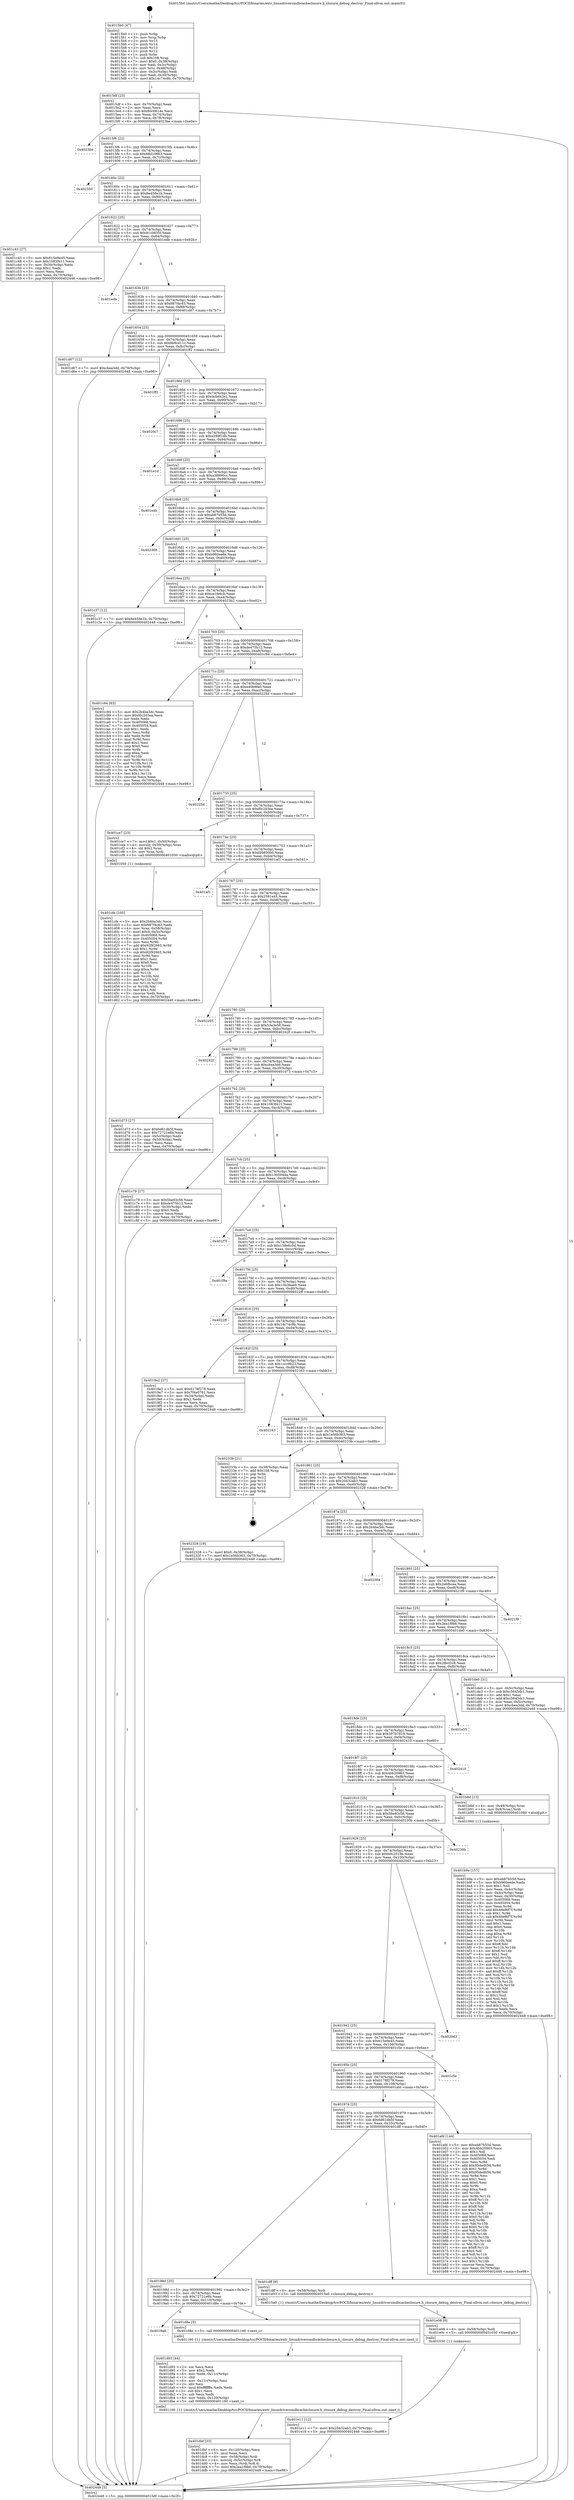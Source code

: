 digraph "0x4015b0" {
  label = "0x4015b0 (/mnt/c/Users/mathe/Desktop/tcc/POCII/binaries/extr_linuxdriversmdbcacheclosure.h_closure_debug_destroy_Final-ollvm.out::main(0))"
  labelloc = "t"
  node[shape=record]

  Entry [label="",width=0.3,height=0.3,shape=circle,fillcolor=black,style=filled]
  "0x4015df" [label="{
     0x4015df [23]\l
     | [instrs]\l
     &nbsp;&nbsp;0x4015df \<+3\>: mov -0x70(%rbp),%eax\l
     &nbsp;&nbsp;0x4015e2 \<+2\>: mov %eax,%ecx\l
     &nbsp;&nbsp;0x4015e4 \<+6\>: sub $0x80c0814e,%ecx\l
     &nbsp;&nbsp;0x4015ea \<+3\>: mov %eax,-0x74(%rbp)\l
     &nbsp;&nbsp;0x4015ed \<+3\>: mov %ecx,-0x78(%rbp)\l
     &nbsp;&nbsp;0x4015f0 \<+6\>: je 00000000004023be \<main+0xe0e\>\l
  }"]
  "0x4023be" [label="{
     0x4023be\l
  }", style=dashed]
  "0x4015f6" [label="{
     0x4015f6 [22]\l
     | [instrs]\l
     &nbsp;&nbsp;0x4015f6 \<+5\>: jmp 00000000004015fb \<main+0x4b\>\l
     &nbsp;&nbsp;0x4015fb \<+3\>: mov -0x74(%rbp),%eax\l
     &nbsp;&nbsp;0x4015fe \<+5\>: sub $0x88d10663,%eax\l
     &nbsp;&nbsp;0x401603 \<+3\>: mov %eax,-0x7c(%rbp)\l
     &nbsp;&nbsp;0x401606 \<+6\>: je 0000000000402350 \<main+0xda0\>\l
  }"]
  Exit [label="",width=0.3,height=0.3,shape=circle,fillcolor=black,style=filled,peripheries=2]
  "0x402350" [label="{
     0x402350\l
  }", style=dashed]
  "0x40160c" [label="{
     0x40160c [22]\l
     | [instrs]\l
     &nbsp;&nbsp;0x40160c \<+5\>: jmp 0000000000401611 \<main+0x61\>\l
     &nbsp;&nbsp;0x401611 \<+3\>: mov -0x74(%rbp),%eax\l
     &nbsp;&nbsp;0x401614 \<+5\>: sub $0x8e458e1b,%eax\l
     &nbsp;&nbsp;0x401619 \<+3\>: mov %eax,-0x80(%rbp)\l
     &nbsp;&nbsp;0x40161c \<+6\>: je 0000000000401c43 \<main+0x693\>\l
  }"]
  "0x401e11" [label="{
     0x401e11 [12]\l
     | [instrs]\l
     &nbsp;&nbsp;0x401e11 \<+7\>: movl $0x20432ab3,-0x70(%rbp)\l
     &nbsp;&nbsp;0x401e18 \<+5\>: jmp 0000000000402448 \<main+0xe98\>\l
  }"]
  "0x401c43" [label="{
     0x401c43 [27]\l
     | [instrs]\l
     &nbsp;&nbsp;0x401c43 \<+5\>: mov $0x615e9e45,%eax\l
     &nbsp;&nbsp;0x401c48 \<+5\>: mov $0x1083f411,%ecx\l
     &nbsp;&nbsp;0x401c4d \<+3\>: mov -0x30(%rbp),%edx\l
     &nbsp;&nbsp;0x401c50 \<+3\>: cmp $0x1,%edx\l
     &nbsp;&nbsp;0x401c53 \<+3\>: cmovl %ecx,%eax\l
     &nbsp;&nbsp;0x401c56 \<+3\>: mov %eax,-0x70(%rbp)\l
     &nbsp;&nbsp;0x401c59 \<+5\>: jmp 0000000000402448 \<main+0xe98\>\l
  }"]
  "0x401622" [label="{
     0x401622 [25]\l
     | [instrs]\l
     &nbsp;&nbsp;0x401622 \<+5\>: jmp 0000000000401627 \<main+0x77\>\l
     &nbsp;&nbsp;0x401627 \<+3\>: mov -0x74(%rbp),%eax\l
     &nbsp;&nbsp;0x40162a \<+5\>: sub $0x91c0835f,%eax\l
     &nbsp;&nbsp;0x40162f \<+6\>: mov %eax,-0x84(%rbp)\l
     &nbsp;&nbsp;0x401635 \<+6\>: je 0000000000401edb \<main+0x92b\>\l
  }"]
  "0x401e08" [label="{
     0x401e08 [9]\l
     | [instrs]\l
     &nbsp;&nbsp;0x401e08 \<+4\>: mov -0x58(%rbp),%rdi\l
     &nbsp;&nbsp;0x401e0c \<+5\>: call 0000000000401030 \<free@plt\>\l
     | [calls]\l
     &nbsp;&nbsp;0x401030 \{1\} (unknown)\l
  }"]
  "0x401edb" [label="{
     0x401edb\l
  }", style=dashed]
  "0x40163b" [label="{
     0x40163b [25]\l
     | [instrs]\l
     &nbsp;&nbsp;0x40163b \<+5\>: jmp 0000000000401640 \<main+0x90\>\l
     &nbsp;&nbsp;0x401640 \<+3\>: mov -0x74(%rbp),%eax\l
     &nbsp;&nbsp;0x401643 \<+5\>: sub $0x987f4c63,%eax\l
     &nbsp;&nbsp;0x401648 \<+6\>: mov %eax,-0x88(%rbp)\l
     &nbsp;&nbsp;0x40164e \<+6\>: je 0000000000401d67 \<main+0x7b7\>\l
  }"]
  "0x401dbf" [label="{
     0x401dbf [33]\l
     | [instrs]\l
     &nbsp;&nbsp;0x401dbf \<+6\>: mov -0x120(%rbp),%ecx\l
     &nbsp;&nbsp;0x401dc5 \<+3\>: imul %eax,%ecx\l
     &nbsp;&nbsp;0x401dc8 \<+4\>: mov -0x58(%rbp),%rdi\l
     &nbsp;&nbsp;0x401dcc \<+4\>: movslq -0x5c(%rbp),%r8\l
     &nbsp;&nbsp;0x401dd0 \<+4\>: mov %ecx,(%rdi,%r8,4)\l
     &nbsp;&nbsp;0x401dd4 \<+7\>: movl $0x2ea1f9b6,-0x70(%rbp)\l
     &nbsp;&nbsp;0x401ddb \<+5\>: jmp 0000000000402448 \<main+0xe98\>\l
  }"]
  "0x401d67" [label="{
     0x401d67 [12]\l
     | [instrs]\l
     &nbsp;&nbsp;0x401d67 \<+7\>: movl $0xcbea3dd,-0x70(%rbp)\l
     &nbsp;&nbsp;0x401d6e \<+5\>: jmp 0000000000402448 \<main+0xe98\>\l
  }"]
  "0x401654" [label="{
     0x401654 [25]\l
     | [instrs]\l
     &nbsp;&nbsp;0x401654 \<+5\>: jmp 0000000000401659 \<main+0xa9\>\l
     &nbsp;&nbsp;0x401659 \<+3\>: mov -0x74(%rbp),%eax\l
     &nbsp;&nbsp;0x40165c \<+5\>: sub $0x9b9cd11c,%eax\l
     &nbsp;&nbsp;0x401661 \<+6\>: mov %eax,-0x8c(%rbp)\l
     &nbsp;&nbsp;0x401667 \<+6\>: je 0000000000401ff2 \<main+0xa42\>\l
  }"]
  "0x401d93" [label="{
     0x401d93 [44]\l
     | [instrs]\l
     &nbsp;&nbsp;0x401d93 \<+2\>: xor %ecx,%ecx\l
     &nbsp;&nbsp;0x401d95 \<+5\>: mov $0x2,%edx\l
     &nbsp;&nbsp;0x401d9a \<+6\>: mov %edx,-0x11c(%rbp)\l
     &nbsp;&nbsp;0x401da0 \<+1\>: cltd\l
     &nbsp;&nbsp;0x401da1 \<+6\>: mov -0x11c(%rbp),%esi\l
     &nbsp;&nbsp;0x401da7 \<+2\>: idiv %esi\l
     &nbsp;&nbsp;0x401da9 \<+6\>: imul $0xfffffffe,%edx,%edx\l
     &nbsp;&nbsp;0x401daf \<+3\>: sub $0x1,%ecx\l
     &nbsp;&nbsp;0x401db2 \<+2\>: sub %ecx,%edx\l
     &nbsp;&nbsp;0x401db4 \<+6\>: mov %edx,-0x120(%rbp)\l
     &nbsp;&nbsp;0x401dba \<+5\>: call 0000000000401160 \<next_i\>\l
     | [calls]\l
     &nbsp;&nbsp;0x401160 \{1\} (/mnt/c/Users/mathe/Desktop/tcc/POCII/binaries/extr_linuxdriversmdbcacheclosure.h_closure_debug_destroy_Final-ollvm.out::next_i)\l
  }"]
  "0x401ff2" [label="{
     0x401ff2\l
  }", style=dashed]
  "0x40166d" [label="{
     0x40166d [25]\l
     | [instrs]\l
     &nbsp;&nbsp;0x40166d \<+5\>: jmp 0000000000401672 \<main+0xc2\>\l
     &nbsp;&nbsp;0x401672 \<+3\>: mov -0x74(%rbp),%eax\l
     &nbsp;&nbsp;0x401675 \<+5\>: sub $0x9cbd43e1,%eax\l
     &nbsp;&nbsp;0x40167a \<+6\>: mov %eax,-0x90(%rbp)\l
     &nbsp;&nbsp;0x401680 \<+6\>: je 00000000004020c7 \<main+0xb17\>\l
  }"]
  "0x4019a6" [label="{
     0x4019a6\l
  }", style=dashed]
  "0x4020c7" [label="{
     0x4020c7\l
  }", style=dashed]
  "0x401686" [label="{
     0x401686 [25]\l
     | [instrs]\l
     &nbsp;&nbsp;0x401686 \<+5\>: jmp 000000000040168b \<main+0xdb\>\l
     &nbsp;&nbsp;0x40168b \<+3\>: mov -0x74(%rbp),%eax\l
     &nbsp;&nbsp;0x40168e \<+5\>: sub $0xa289f1db,%eax\l
     &nbsp;&nbsp;0x401693 \<+6\>: mov %eax,-0x94(%rbp)\l
     &nbsp;&nbsp;0x401699 \<+6\>: je 0000000000401e1d \<main+0x86d\>\l
  }"]
  "0x401d8e" [label="{
     0x401d8e [5]\l
     | [instrs]\l
     &nbsp;&nbsp;0x401d8e \<+5\>: call 0000000000401160 \<next_i\>\l
     | [calls]\l
     &nbsp;&nbsp;0x401160 \{1\} (/mnt/c/Users/mathe/Desktop/tcc/POCII/binaries/extr_linuxdriversmdbcacheclosure.h_closure_debug_destroy_Final-ollvm.out::next_i)\l
  }"]
  "0x401e1d" [label="{
     0x401e1d\l
  }", style=dashed]
  "0x40169f" [label="{
     0x40169f [25]\l
     | [instrs]\l
     &nbsp;&nbsp;0x40169f \<+5\>: jmp 00000000004016a4 \<main+0xf4\>\l
     &nbsp;&nbsp;0x4016a4 \<+3\>: mov -0x74(%rbp),%eax\l
     &nbsp;&nbsp;0x4016a7 \<+5\>: sub $0xa38990cc,%eax\l
     &nbsp;&nbsp;0x4016ac \<+6\>: mov %eax,-0x98(%rbp)\l
     &nbsp;&nbsp;0x4016b2 \<+6\>: je 0000000000401e4b \<main+0x89b\>\l
  }"]
  "0x40198d" [label="{
     0x40198d [25]\l
     | [instrs]\l
     &nbsp;&nbsp;0x40198d \<+5\>: jmp 0000000000401992 \<main+0x3e2\>\l
     &nbsp;&nbsp;0x401992 \<+3\>: mov -0x74(%rbp),%eax\l
     &nbsp;&nbsp;0x401995 \<+5\>: sub $0x72721e6b,%eax\l
     &nbsp;&nbsp;0x40199a \<+6\>: mov %eax,-0x110(%rbp)\l
     &nbsp;&nbsp;0x4019a0 \<+6\>: je 0000000000401d8e \<main+0x7de\>\l
  }"]
  "0x401e4b" [label="{
     0x401e4b\l
  }", style=dashed]
  "0x4016b8" [label="{
     0x4016b8 [25]\l
     | [instrs]\l
     &nbsp;&nbsp;0x4016b8 \<+5\>: jmp 00000000004016bd \<main+0x10d\>\l
     &nbsp;&nbsp;0x4016bd \<+3\>: mov -0x74(%rbp),%eax\l
     &nbsp;&nbsp;0x4016c0 \<+5\>: sub $0xab87b55d,%eax\l
     &nbsp;&nbsp;0x4016c5 \<+6\>: mov %eax,-0x9c(%rbp)\l
     &nbsp;&nbsp;0x4016cb \<+6\>: je 0000000000402368 \<main+0xdb8\>\l
  }"]
  "0x401dff" [label="{
     0x401dff [9]\l
     | [instrs]\l
     &nbsp;&nbsp;0x401dff \<+4\>: mov -0x58(%rbp),%rdi\l
     &nbsp;&nbsp;0x401e03 \<+5\>: call 00000000004015a0 \<closure_debug_destroy\>\l
     | [calls]\l
     &nbsp;&nbsp;0x4015a0 \{1\} (/mnt/c/Users/mathe/Desktop/tcc/POCII/binaries/extr_linuxdriversmdbcacheclosure.h_closure_debug_destroy_Final-ollvm.out::closure_debug_destroy)\l
  }"]
  "0x402368" [label="{
     0x402368\l
  }", style=dashed]
  "0x4016d1" [label="{
     0x4016d1 [25]\l
     | [instrs]\l
     &nbsp;&nbsp;0x4016d1 \<+5\>: jmp 00000000004016d6 \<main+0x126\>\l
     &nbsp;&nbsp;0x4016d6 \<+3\>: mov -0x74(%rbp),%eax\l
     &nbsp;&nbsp;0x4016d9 \<+5\>: sub $0xb960eede,%eax\l
     &nbsp;&nbsp;0x4016de \<+6\>: mov %eax,-0xa0(%rbp)\l
     &nbsp;&nbsp;0x4016e4 \<+6\>: je 0000000000401c37 \<main+0x687\>\l
  }"]
  "0x401cfe" [label="{
     0x401cfe [105]\l
     | [instrs]\l
     &nbsp;&nbsp;0x401cfe \<+5\>: mov $0x2b4ba3dc,%ecx\l
     &nbsp;&nbsp;0x401d03 \<+5\>: mov $0x987f4c63,%edx\l
     &nbsp;&nbsp;0x401d08 \<+4\>: mov %rax,-0x58(%rbp)\l
     &nbsp;&nbsp;0x401d0c \<+7\>: movl $0x0,-0x5c(%rbp)\l
     &nbsp;&nbsp;0x401d13 \<+7\>: mov 0x405068,%esi\l
     &nbsp;&nbsp;0x401d1a \<+8\>: mov 0x405054,%r8d\l
     &nbsp;&nbsp;0x401d22 \<+3\>: mov %esi,%r9d\l
     &nbsp;&nbsp;0x401d25 \<+7\>: add $0x92f92665,%r9d\l
     &nbsp;&nbsp;0x401d2c \<+4\>: sub $0x1,%r9d\l
     &nbsp;&nbsp;0x401d30 \<+7\>: sub $0x92f92665,%r9d\l
     &nbsp;&nbsp;0x401d37 \<+4\>: imul %r9d,%esi\l
     &nbsp;&nbsp;0x401d3b \<+3\>: and $0x1,%esi\l
     &nbsp;&nbsp;0x401d3e \<+3\>: cmp $0x0,%esi\l
     &nbsp;&nbsp;0x401d41 \<+4\>: sete %r10b\l
     &nbsp;&nbsp;0x401d45 \<+4\>: cmp $0xa,%r8d\l
     &nbsp;&nbsp;0x401d49 \<+4\>: setl %r11b\l
     &nbsp;&nbsp;0x401d4d \<+3\>: mov %r10b,%bl\l
     &nbsp;&nbsp;0x401d50 \<+3\>: and %r11b,%bl\l
     &nbsp;&nbsp;0x401d53 \<+3\>: xor %r11b,%r10b\l
     &nbsp;&nbsp;0x401d56 \<+3\>: or %r10b,%bl\l
     &nbsp;&nbsp;0x401d59 \<+3\>: test $0x1,%bl\l
     &nbsp;&nbsp;0x401d5c \<+3\>: cmovne %edx,%ecx\l
     &nbsp;&nbsp;0x401d5f \<+3\>: mov %ecx,-0x70(%rbp)\l
     &nbsp;&nbsp;0x401d62 \<+5\>: jmp 0000000000402448 \<main+0xe98\>\l
  }"]
  "0x401c37" [label="{
     0x401c37 [12]\l
     | [instrs]\l
     &nbsp;&nbsp;0x401c37 \<+7\>: movl $0x8e458e1b,-0x70(%rbp)\l
     &nbsp;&nbsp;0x401c3e \<+5\>: jmp 0000000000402448 \<main+0xe98\>\l
  }"]
  "0x4016ea" [label="{
     0x4016ea [25]\l
     | [instrs]\l
     &nbsp;&nbsp;0x4016ea \<+5\>: jmp 00000000004016ef \<main+0x13f\>\l
     &nbsp;&nbsp;0x4016ef \<+3\>: mov -0x74(%rbp),%eax\l
     &nbsp;&nbsp;0x4016f2 \<+5\>: sub $0xce1fe6cb,%eax\l
     &nbsp;&nbsp;0x4016f7 \<+6\>: mov %eax,-0xa4(%rbp)\l
     &nbsp;&nbsp;0x4016fd \<+6\>: je 00000000004023b2 \<main+0xe02\>\l
  }"]
  "0x401b9a" [label="{
     0x401b9a [157]\l
     | [instrs]\l
     &nbsp;&nbsp;0x401b9a \<+5\>: mov $0xab87b55d,%ecx\l
     &nbsp;&nbsp;0x401b9f \<+5\>: mov $0xb960eede,%edx\l
     &nbsp;&nbsp;0x401ba4 \<+3\>: mov $0x1,%sil\l
     &nbsp;&nbsp;0x401ba7 \<+3\>: mov %eax,-0x4c(%rbp)\l
     &nbsp;&nbsp;0x401baa \<+3\>: mov -0x4c(%rbp),%eax\l
     &nbsp;&nbsp;0x401bad \<+3\>: mov %eax,-0x30(%rbp)\l
     &nbsp;&nbsp;0x401bb0 \<+7\>: mov 0x405068,%eax\l
     &nbsp;&nbsp;0x401bb7 \<+8\>: mov 0x405054,%r8d\l
     &nbsp;&nbsp;0x401bbf \<+3\>: mov %eax,%r9d\l
     &nbsp;&nbsp;0x401bc2 \<+7\>: add $0x46ef6f7f,%r9d\l
     &nbsp;&nbsp;0x401bc9 \<+4\>: sub $0x1,%r9d\l
     &nbsp;&nbsp;0x401bcd \<+7\>: sub $0x46ef6f7f,%r9d\l
     &nbsp;&nbsp;0x401bd4 \<+4\>: imul %r9d,%eax\l
     &nbsp;&nbsp;0x401bd8 \<+3\>: and $0x1,%eax\l
     &nbsp;&nbsp;0x401bdb \<+3\>: cmp $0x0,%eax\l
     &nbsp;&nbsp;0x401bde \<+4\>: sete %r10b\l
     &nbsp;&nbsp;0x401be2 \<+4\>: cmp $0xa,%r8d\l
     &nbsp;&nbsp;0x401be6 \<+4\>: setl %r11b\l
     &nbsp;&nbsp;0x401bea \<+3\>: mov %r10b,%bl\l
     &nbsp;&nbsp;0x401bed \<+3\>: xor $0xff,%bl\l
     &nbsp;&nbsp;0x401bf0 \<+3\>: mov %r11b,%r14b\l
     &nbsp;&nbsp;0x401bf3 \<+4\>: xor $0xff,%r14b\l
     &nbsp;&nbsp;0x401bf7 \<+4\>: xor $0x1,%sil\l
     &nbsp;&nbsp;0x401bfb \<+3\>: mov %bl,%r15b\l
     &nbsp;&nbsp;0x401bfe \<+4\>: and $0xff,%r15b\l
     &nbsp;&nbsp;0x401c02 \<+3\>: and %sil,%r10b\l
     &nbsp;&nbsp;0x401c05 \<+3\>: mov %r14b,%r12b\l
     &nbsp;&nbsp;0x401c08 \<+4\>: and $0xff,%r12b\l
     &nbsp;&nbsp;0x401c0c \<+3\>: and %sil,%r11b\l
     &nbsp;&nbsp;0x401c0f \<+3\>: or %r10b,%r15b\l
     &nbsp;&nbsp;0x401c12 \<+3\>: or %r11b,%r12b\l
     &nbsp;&nbsp;0x401c15 \<+3\>: xor %r12b,%r15b\l
     &nbsp;&nbsp;0x401c18 \<+3\>: or %r14b,%bl\l
     &nbsp;&nbsp;0x401c1b \<+3\>: xor $0xff,%bl\l
     &nbsp;&nbsp;0x401c1e \<+4\>: or $0x1,%sil\l
     &nbsp;&nbsp;0x401c22 \<+3\>: and %sil,%bl\l
     &nbsp;&nbsp;0x401c25 \<+3\>: or %bl,%r15b\l
     &nbsp;&nbsp;0x401c28 \<+4\>: test $0x1,%r15b\l
     &nbsp;&nbsp;0x401c2c \<+3\>: cmovne %edx,%ecx\l
     &nbsp;&nbsp;0x401c2f \<+3\>: mov %ecx,-0x70(%rbp)\l
     &nbsp;&nbsp;0x401c32 \<+5\>: jmp 0000000000402448 \<main+0xe98\>\l
  }"]
  "0x4023b2" [label="{
     0x4023b2\l
  }", style=dashed]
  "0x401703" [label="{
     0x401703 [25]\l
     | [instrs]\l
     &nbsp;&nbsp;0x401703 \<+5\>: jmp 0000000000401708 \<main+0x158\>\l
     &nbsp;&nbsp;0x401708 \<+3\>: mov -0x74(%rbp),%eax\l
     &nbsp;&nbsp;0x40170b \<+5\>: sub $0xde475b12,%eax\l
     &nbsp;&nbsp;0x401710 \<+6\>: mov %eax,-0xa8(%rbp)\l
     &nbsp;&nbsp;0x401716 \<+6\>: je 0000000000401c94 \<main+0x6e4\>\l
  }"]
  "0x401974" [label="{
     0x401974 [25]\l
     | [instrs]\l
     &nbsp;&nbsp;0x401974 \<+5\>: jmp 0000000000401979 \<main+0x3c9\>\l
     &nbsp;&nbsp;0x401979 \<+3\>: mov -0x74(%rbp),%eax\l
     &nbsp;&nbsp;0x40197c \<+5\>: sub $0x6d61db5f,%eax\l
     &nbsp;&nbsp;0x401981 \<+6\>: mov %eax,-0x10c(%rbp)\l
     &nbsp;&nbsp;0x401987 \<+6\>: je 0000000000401dff \<main+0x84f\>\l
  }"]
  "0x401c94" [label="{
     0x401c94 [83]\l
     | [instrs]\l
     &nbsp;&nbsp;0x401c94 \<+5\>: mov $0x2b4ba3dc,%eax\l
     &nbsp;&nbsp;0x401c99 \<+5\>: mov $0xf0c203ea,%ecx\l
     &nbsp;&nbsp;0x401c9e \<+2\>: xor %edx,%edx\l
     &nbsp;&nbsp;0x401ca0 \<+7\>: mov 0x405068,%esi\l
     &nbsp;&nbsp;0x401ca7 \<+7\>: mov 0x405054,%edi\l
     &nbsp;&nbsp;0x401cae \<+3\>: sub $0x1,%edx\l
     &nbsp;&nbsp;0x401cb1 \<+3\>: mov %esi,%r8d\l
     &nbsp;&nbsp;0x401cb4 \<+3\>: add %edx,%r8d\l
     &nbsp;&nbsp;0x401cb7 \<+4\>: imul %r8d,%esi\l
     &nbsp;&nbsp;0x401cbb \<+3\>: and $0x1,%esi\l
     &nbsp;&nbsp;0x401cbe \<+3\>: cmp $0x0,%esi\l
     &nbsp;&nbsp;0x401cc1 \<+4\>: sete %r9b\l
     &nbsp;&nbsp;0x401cc5 \<+3\>: cmp $0xa,%edi\l
     &nbsp;&nbsp;0x401cc8 \<+4\>: setl %r10b\l
     &nbsp;&nbsp;0x401ccc \<+3\>: mov %r9b,%r11b\l
     &nbsp;&nbsp;0x401ccf \<+3\>: and %r10b,%r11b\l
     &nbsp;&nbsp;0x401cd2 \<+3\>: xor %r10b,%r9b\l
     &nbsp;&nbsp;0x401cd5 \<+3\>: or %r9b,%r11b\l
     &nbsp;&nbsp;0x401cd8 \<+4\>: test $0x1,%r11b\l
     &nbsp;&nbsp;0x401cdc \<+3\>: cmovne %ecx,%eax\l
     &nbsp;&nbsp;0x401cdf \<+3\>: mov %eax,-0x70(%rbp)\l
     &nbsp;&nbsp;0x401ce2 \<+5\>: jmp 0000000000402448 \<main+0xe98\>\l
  }"]
  "0x40171c" [label="{
     0x40171c [25]\l
     | [instrs]\l
     &nbsp;&nbsp;0x40171c \<+5\>: jmp 0000000000401721 \<main+0x171\>\l
     &nbsp;&nbsp;0x401721 \<+3\>: mov -0x74(%rbp),%eax\l
     &nbsp;&nbsp;0x401724 \<+5\>: sub $0xe40b9fa0,%eax\l
     &nbsp;&nbsp;0x401729 \<+6\>: mov %eax,-0xac(%rbp)\l
     &nbsp;&nbsp;0x40172f \<+6\>: je 000000000040225d \<main+0xcad\>\l
  }"]
  "0x401afd" [label="{
     0x401afd [144]\l
     | [instrs]\l
     &nbsp;&nbsp;0x401afd \<+5\>: mov $0xab87b55d,%eax\l
     &nbsp;&nbsp;0x401b02 \<+5\>: mov $0x4bb20963,%ecx\l
     &nbsp;&nbsp;0x401b07 \<+2\>: mov $0x1,%dl\l
     &nbsp;&nbsp;0x401b09 \<+7\>: mov 0x405068,%esi\l
     &nbsp;&nbsp;0x401b10 \<+7\>: mov 0x405054,%edi\l
     &nbsp;&nbsp;0x401b17 \<+3\>: mov %esi,%r8d\l
     &nbsp;&nbsp;0x401b1a \<+7\>: add $0x95ded656,%r8d\l
     &nbsp;&nbsp;0x401b21 \<+4\>: sub $0x1,%r8d\l
     &nbsp;&nbsp;0x401b25 \<+7\>: sub $0x95ded656,%r8d\l
     &nbsp;&nbsp;0x401b2c \<+4\>: imul %r8d,%esi\l
     &nbsp;&nbsp;0x401b30 \<+3\>: and $0x1,%esi\l
     &nbsp;&nbsp;0x401b33 \<+3\>: cmp $0x0,%esi\l
     &nbsp;&nbsp;0x401b36 \<+4\>: sete %r9b\l
     &nbsp;&nbsp;0x401b3a \<+3\>: cmp $0xa,%edi\l
     &nbsp;&nbsp;0x401b3d \<+4\>: setl %r10b\l
     &nbsp;&nbsp;0x401b41 \<+3\>: mov %r9b,%r11b\l
     &nbsp;&nbsp;0x401b44 \<+4\>: xor $0xff,%r11b\l
     &nbsp;&nbsp;0x401b48 \<+3\>: mov %r10b,%bl\l
     &nbsp;&nbsp;0x401b4b \<+3\>: xor $0xff,%bl\l
     &nbsp;&nbsp;0x401b4e \<+3\>: xor $0x0,%dl\l
     &nbsp;&nbsp;0x401b51 \<+3\>: mov %r11b,%r14b\l
     &nbsp;&nbsp;0x401b54 \<+4\>: and $0x0,%r14b\l
     &nbsp;&nbsp;0x401b58 \<+3\>: and %dl,%r9b\l
     &nbsp;&nbsp;0x401b5b \<+3\>: mov %bl,%r15b\l
     &nbsp;&nbsp;0x401b5e \<+4\>: and $0x0,%r15b\l
     &nbsp;&nbsp;0x401b62 \<+3\>: and %dl,%r10b\l
     &nbsp;&nbsp;0x401b65 \<+3\>: or %r9b,%r14b\l
     &nbsp;&nbsp;0x401b68 \<+3\>: or %r10b,%r15b\l
     &nbsp;&nbsp;0x401b6b \<+3\>: xor %r15b,%r14b\l
     &nbsp;&nbsp;0x401b6e \<+3\>: or %bl,%r11b\l
     &nbsp;&nbsp;0x401b71 \<+4\>: xor $0xff,%r11b\l
     &nbsp;&nbsp;0x401b75 \<+3\>: or $0x0,%dl\l
     &nbsp;&nbsp;0x401b78 \<+3\>: and %dl,%r11b\l
     &nbsp;&nbsp;0x401b7b \<+3\>: or %r11b,%r14b\l
     &nbsp;&nbsp;0x401b7e \<+4\>: test $0x1,%r14b\l
     &nbsp;&nbsp;0x401b82 \<+3\>: cmovne %ecx,%eax\l
     &nbsp;&nbsp;0x401b85 \<+3\>: mov %eax,-0x70(%rbp)\l
     &nbsp;&nbsp;0x401b88 \<+5\>: jmp 0000000000402448 \<main+0xe98\>\l
  }"]
  "0x40225d" [label="{
     0x40225d\l
  }", style=dashed]
  "0x401735" [label="{
     0x401735 [25]\l
     | [instrs]\l
     &nbsp;&nbsp;0x401735 \<+5\>: jmp 000000000040173a \<main+0x18a\>\l
     &nbsp;&nbsp;0x40173a \<+3\>: mov -0x74(%rbp),%eax\l
     &nbsp;&nbsp;0x40173d \<+5\>: sub $0xf0c203ea,%eax\l
     &nbsp;&nbsp;0x401742 \<+6\>: mov %eax,-0xb0(%rbp)\l
     &nbsp;&nbsp;0x401748 \<+6\>: je 0000000000401ce7 \<main+0x737\>\l
  }"]
  "0x40195b" [label="{
     0x40195b [25]\l
     | [instrs]\l
     &nbsp;&nbsp;0x40195b \<+5\>: jmp 0000000000401960 \<main+0x3b0\>\l
     &nbsp;&nbsp;0x401960 \<+3\>: mov -0x74(%rbp),%eax\l
     &nbsp;&nbsp;0x401963 \<+5\>: sub $0x6178f278,%eax\l
     &nbsp;&nbsp;0x401968 \<+6\>: mov %eax,-0x108(%rbp)\l
     &nbsp;&nbsp;0x40196e \<+6\>: je 0000000000401afd \<main+0x54d\>\l
  }"]
  "0x401ce7" [label="{
     0x401ce7 [23]\l
     | [instrs]\l
     &nbsp;&nbsp;0x401ce7 \<+7\>: movl $0x1,-0x50(%rbp)\l
     &nbsp;&nbsp;0x401cee \<+4\>: movslq -0x50(%rbp),%rax\l
     &nbsp;&nbsp;0x401cf2 \<+4\>: shl $0x2,%rax\l
     &nbsp;&nbsp;0x401cf6 \<+3\>: mov %rax,%rdi\l
     &nbsp;&nbsp;0x401cf9 \<+5\>: call 0000000000401050 \<malloc@plt\>\l
     | [calls]\l
     &nbsp;&nbsp;0x401050 \{1\} (unknown)\l
  }"]
  "0x40174e" [label="{
     0x40174e [25]\l
     | [instrs]\l
     &nbsp;&nbsp;0x40174e \<+5\>: jmp 0000000000401753 \<main+0x1a3\>\l
     &nbsp;&nbsp;0x401753 \<+3\>: mov -0x74(%rbp),%eax\l
     &nbsp;&nbsp;0x401756 \<+5\>: sub $0xf40850b0,%eax\l
     &nbsp;&nbsp;0x40175b \<+6\>: mov %eax,-0xb4(%rbp)\l
     &nbsp;&nbsp;0x401761 \<+6\>: je 0000000000401af1 \<main+0x541\>\l
  }"]
  "0x401c5e" [label="{
     0x401c5e\l
  }", style=dashed]
  "0x401af1" [label="{
     0x401af1\l
  }", style=dashed]
  "0x401767" [label="{
     0x401767 [25]\l
     | [instrs]\l
     &nbsp;&nbsp;0x401767 \<+5\>: jmp 000000000040176c \<main+0x1bc\>\l
     &nbsp;&nbsp;0x40176c \<+3\>: mov -0x74(%rbp),%eax\l
     &nbsp;&nbsp;0x40176f \<+5\>: sub $0x2581e45,%eax\l
     &nbsp;&nbsp;0x401774 \<+6\>: mov %eax,-0xb8(%rbp)\l
     &nbsp;&nbsp;0x40177a \<+6\>: je 0000000000402205 \<main+0xc55\>\l
  }"]
  "0x401942" [label="{
     0x401942 [25]\l
     | [instrs]\l
     &nbsp;&nbsp;0x401942 \<+5\>: jmp 0000000000401947 \<main+0x397\>\l
     &nbsp;&nbsp;0x401947 \<+3\>: mov -0x74(%rbp),%eax\l
     &nbsp;&nbsp;0x40194a \<+5\>: sub $0x615e9e45,%eax\l
     &nbsp;&nbsp;0x40194f \<+6\>: mov %eax,-0x104(%rbp)\l
     &nbsp;&nbsp;0x401955 \<+6\>: je 0000000000401c5e \<main+0x6ae\>\l
  }"]
  "0x402205" [label="{
     0x402205\l
  }", style=dashed]
  "0x401780" [label="{
     0x401780 [25]\l
     | [instrs]\l
     &nbsp;&nbsp;0x401780 \<+5\>: jmp 0000000000401785 \<main+0x1d5\>\l
     &nbsp;&nbsp;0x401785 \<+3\>: mov -0x74(%rbp),%eax\l
     &nbsp;&nbsp;0x401788 \<+5\>: sub $0x53a3e56,%eax\l
     &nbsp;&nbsp;0x40178d \<+6\>: mov %eax,-0xbc(%rbp)\l
     &nbsp;&nbsp;0x401793 \<+6\>: je 000000000040242f \<main+0xe7f\>\l
  }"]
  "0x4020d3" [label="{
     0x4020d3\l
  }", style=dashed]
  "0x40242f" [label="{
     0x40242f\l
  }", style=dashed]
  "0x401799" [label="{
     0x401799 [25]\l
     | [instrs]\l
     &nbsp;&nbsp;0x401799 \<+5\>: jmp 000000000040179e \<main+0x1ee\>\l
     &nbsp;&nbsp;0x40179e \<+3\>: mov -0x74(%rbp),%eax\l
     &nbsp;&nbsp;0x4017a1 \<+5\>: sub $0xcbea3dd,%eax\l
     &nbsp;&nbsp;0x4017a6 \<+6\>: mov %eax,-0xc0(%rbp)\l
     &nbsp;&nbsp;0x4017ac \<+6\>: je 0000000000401d73 \<main+0x7c3\>\l
  }"]
  "0x401929" [label="{
     0x401929 [25]\l
     | [instrs]\l
     &nbsp;&nbsp;0x401929 \<+5\>: jmp 000000000040192e \<main+0x37e\>\l
     &nbsp;&nbsp;0x40192e \<+3\>: mov -0x74(%rbp),%eax\l
     &nbsp;&nbsp;0x401931 \<+5\>: sub $0x60c2519e,%eax\l
     &nbsp;&nbsp;0x401936 \<+6\>: mov %eax,-0x100(%rbp)\l
     &nbsp;&nbsp;0x40193c \<+6\>: je 00000000004020d3 \<main+0xb23\>\l
  }"]
  "0x401d73" [label="{
     0x401d73 [27]\l
     | [instrs]\l
     &nbsp;&nbsp;0x401d73 \<+5\>: mov $0x6d61db5f,%eax\l
     &nbsp;&nbsp;0x401d78 \<+5\>: mov $0x72721e6b,%ecx\l
     &nbsp;&nbsp;0x401d7d \<+3\>: mov -0x5c(%rbp),%edx\l
     &nbsp;&nbsp;0x401d80 \<+3\>: cmp -0x50(%rbp),%edx\l
     &nbsp;&nbsp;0x401d83 \<+3\>: cmovl %ecx,%eax\l
     &nbsp;&nbsp;0x401d86 \<+3\>: mov %eax,-0x70(%rbp)\l
     &nbsp;&nbsp;0x401d89 \<+5\>: jmp 0000000000402448 \<main+0xe98\>\l
  }"]
  "0x4017b2" [label="{
     0x4017b2 [25]\l
     | [instrs]\l
     &nbsp;&nbsp;0x4017b2 \<+5\>: jmp 00000000004017b7 \<main+0x207\>\l
     &nbsp;&nbsp;0x4017b7 \<+3\>: mov -0x74(%rbp),%eax\l
     &nbsp;&nbsp;0x4017ba \<+5\>: sub $0x1083f411,%eax\l
     &nbsp;&nbsp;0x4017bf \<+6\>: mov %eax,-0xc4(%rbp)\l
     &nbsp;&nbsp;0x4017c5 \<+6\>: je 0000000000401c79 \<main+0x6c9\>\l
  }"]
  "0x40230b" [label="{
     0x40230b\l
  }", style=dashed]
  "0x401c79" [label="{
     0x401c79 [27]\l
     | [instrs]\l
     &nbsp;&nbsp;0x401c79 \<+5\>: mov $0x5be93c56,%eax\l
     &nbsp;&nbsp;0x401c7e \<+5\>: mov $0xde475b12,%ecx\l
     &nbsp;&nbsp;0x401c83 \<+3\>: mov -0x30(%rbp),%edx\l
     &nbsp;&nbsp;0x401c86 \<+3\>: cmp $0x0,%edx\l
     &nbsp;&nbsp;0x401c89 \<+3\>: cmove %ecx,%eax\l
     &nbsp;&nbsp;0x401c8c \<+3\>: mov %eax,-0x70(%rbp)\l
     &nbsp;&nbsp;0x401c8f \<+5\>: jmp 0000000000402448 \<main+0xe98\>\l
  }"]
  "0x4017cb" [label="{
     0x4017cb [25]\l
     | [instrs]\l
     &nbsp;&nbsp;0x4017cb \<+5\>: jmp 00000000004017d0 \<main+0x220\>\l
     &nbsp;&nbsp;0x4017d0 \<+3\>: mov -0x74(%rbp),%eax\l
     &nbsp;&nbsp;0x4017d3 \<+5\>: sub $0x1305944a,%eax\l
     &nbsp;&nbsp;0x4017d8 \<+6\>: mov %eax,-0xc8(%rbp)\l
     &nbsp;&nbsp;0x4017de \<+6\>: je 0000000000401f7f \<main+0x9cf\>\l
  }"]
  "0x401910" [label="{
     0x401910 [25]\l
     | [instrs]\l
     &nbsp;&nbsp;0x401910 \<+5\>: jmp 0000000000401915 \<main+0x365\>\l
     &nbsp;&nbsp;0x401915 \<+3\>: mov -0x74(%rbp),%eax\l
     &nbsp;&nbsp;0x401918 \<+5\>: sub $0x5be93c56,%eax\l
     &nbsp;&nbsp;0x40191d \<+6\>: mov %eax,-0xfc(%rbp)\l
     &nbsp;&nbsp;0x401923 \<+6\>: je 000000000040230b \<main+0xd5b\>\l
  }"]
  "0x401f7f" [label="{
     0x401f7f\l
  }", style=dashed]
  "0x4017e4" [label="{
     0x4017e4 [25]\l
     | [instrs]\l
     &nbsp;&nbsp;0x4017e4 \<+5\>: jmp 00000000004017e9 \<main+0x239\>\l
     &nbsp;&nbsp;0x4017e9 \<+3\>: mov -0x74(%rbp),%eax\l
     &nbsp;&nbsp;0x4017ec \<+5\>: sub $0x138e6c0d,%eax\l
     &nbsp;&nbsp;0x4017f1 \<+6\>: mov %eax,-0xcc(%rbp)\l
     &nbsp;&nbsp;0x4017f7 \<+6\>: je 0000000000401f9a \<main+0x9ea\>\l
  }"]
  "0x401b8d" [label="{
     0x401b8d [13]\l
     | [instrs]\l
     &nbsp;&nbsp;0x401b8d \<+4\>: mov -0x48(%rbp),%rax\l
     &nbsp;&nbsp;0x401b91 \<+4\>: mov 0x8(%rax),%rdi\l
     &nbsp;&nbsp;0x401b95 \<+5\>: call 0000000000401060 \<atoi@plt\>\l
     | [calls]\l
     &nbsp;&nbsp;0x401060 \{1\} (unknown)\l
  }"]
  "0x401f9a" [label="{
     0x401f9a\l
  }", style=dashed]
  "0x4017fd" [label="{
     0x4017fd [25]\l
     | [instrs]\l
     &nbsp;&nbsp;0x4017fd \<+5\>: jmp 0000000000401802 \<main+0x252\>\l
     &nbsp;&nbsp;0x401802 \<+3\>: mov -0x74(%rbp),%eax\l
     &nbsp;&nbsp;0x401805 \<+5\>: sub $0x13b3bae9,%eax\l
     &nbsp;&nbsp;0x40180a \<+6\>: mov %eax,-0xd0(%rbp)\l
     &nbsp;&nbsp;0x401810 \<+6\>: je 00000000004022ff \<main+0xd4f\>\l
  }"]
  "0x4018f7" [label="{
     0x4018f7 [25]\l
     | [instrs]\l
     &nbsp;&nbsp;0x4018f7 \<+5\>: jmp 00000000004018fc \<main+0x34c\>\l
     &nbsp;&nbsp;0x4018fc \<+3\>: mov -0x74(%rbp),%eax\l
     &nbsp;&nbsp;0x4018ff \<+5\>: sub $0x4bb20963,%eax\l
     &nbsp;&nbsp;0x401904 \<+6\>: mov %eax,-0xf8(%rbp)\l
     &nbsp;&nbsp;0x40190a \<+6\>: je 0000000000401b8d \<main+0x5dd\>\l
  }"]
  "0x4022ff" [label="{
     0x4022ff\l
  }", style=dashed]
  "0x401816" [label="{
     0x401816 [25]\l
     | [instrs]\l
     &nbsp;&nbsp;0x401816 \<+5\>: jmp 000000000040181b \<main+0x26b\>\l
     &nbsp;&nbsp;0x40181b \<+3\>: mov -0x74(%rbp),%eax\l
     &nbsp;&nbsp;0x40181e \<+5\>: sub $0x14c74c9b,%eax\l
     &nbsp;&nbsp;0x401823 \<+6\>: mov %eax,-0xd4(%rbp)\l
     &nbsp;&nbsp;0x401829 \<+6\>: je 00000000004019e2 \<main+0x432\>\l
  }"]
  "0x402410" [label="{
     0x402410\l
  }", style=dashed]
  "0x4019e2" [label="{
     0x4019e2 [27]\l
     | [instrs]\l
     &nbsp;&nbsp;0x4019e2 \<+5\>: mov $0x6178f278,%eax\l
     &nbsp;&nbsp;0x4019e7 \<+5\>: mov $0x7f4a0781,%ecx\l
     &nbsp;&nbsp;0x4019ec \<+3\>: mov -0x34(%rbp),%edx\l
     &nbsp;&nbsp;0x4019ef \<+3\>: cmp $0x2,%edx\l
     &nbsp;&nbsp;0x4019f2 \<+3\>: cmovne %ecx,%eax\l
     &nbsp;&nbsp;0x4019f5 \<+3\>: mov %eax,-0x70(%rbp)\l
     &nbsp;&nbsp;0x4019f8 \<+5\>: jmp 0000000000402448 \<main+0xe98\>\l
  }"]
  "0x40182f" [label="{
     0x40182f [25]\l
     | [instrs]\l
     &nbsp;&nbsp;0x40182f \<+5\>: jmp 0000000000401834 \<main+0x284\>\l
     &nbsp;&nbsp;0x401834 \<+3\>: mov -0x74(%rbp),%eax\l
     &nbsp;&nbsp;0x401837 \<+5\>: sub $0x1ccc9b22,%eax\l
     &nbsp;&nbsp;0x40183c \<+6\>: mov %eax,-0xd8(%rbp)\l
     &nbsp;&nbsp;0x401842 \<+6\>: je 0000000000402163 \<main+0xbb3\>\l
  }"]
  "0x402448" [label="{
     0x402448 [5]\l
     | [instrs]\l
     &nbsp;&nbsp;0x402448 \<+5\>: jmp 00000000004015df \<main+0x2f\>\l
  }"]
  "0x4015b0" [label="{
     0x4015b0 [47]\l
     | [instrs]\l
     &nbsp;&nbsp;0x4015b0 \<+1\>: push %rbp\l
     &nbsp;&nbsp;0x4015b1 \<+3\>: mov %rsp,%rbp\l
     &nbsp;&nbsp;0x4015b4 \<+2\>: push %r15\l
     &nbsp;&nbsp;0x4015b6 \<+2\>: push %r14\l
     &nbsp;&nbsp;0x4015b8 \<+2\>: push %r13\l
     &nbsp;&nbsp;0x4015ba \<+2\>: push %r12\l
     &nbsp;&nbsp;0x4015bc \<+1\>: push %rbx\l
     &nbsp;&nbsp;0x4015bd \<+7\>: sub $0x108,%rsp\l
     &nbsp;&nbsp;0x4015c4 \<+7\>: movl $0x0,-0x38(%rbp)\l
     &nbsp;&nbsp;0x4015cb \<+3\>: mov %edi,-0x3c(%rbp)\l
     &nbsp;&nbsp;0x4015ce \<+4\>: mov %rsi,-0x48(%rbp)\l
     &nbsp;&nbsp;0x4015d2 \<+3\>: mov -0x3c(%rbp),%edi\l
     &nbsp;&nbsp;0x4015d5 \<+3\>: mov %edi,-0x34(%rbp)\l
     &nbsp;&nbsp;0x4015d8 \<+7\>: movl $0x14c74c9b,-0x70(%rbp)\l
  }"]
  "0x4018de" [label="{
     0x4018de [25]\l
     | [instrs]\l
     &nbsp;&nbsp;0x4018de \<+5\>: jmp 00000000004018e3 \<main+0x333\>\l
     &nbsp;&nbsp;0x4018e3 \<+3\>: mov -0x74(%rbp),%eax\l
     &nbsp;&nbsp;0x4018e6 \<+5\>: sub $0x397b7819,%eax\l
     &nbsp;&nbsp;0x4018eb \<+6\>: mov %eax,-0xf4(%rbp)\l
     &nbsp;&nbsp;0x4018f1 \<+6\>: je 0000000000402410 \<main+0xe60\>\l
  }"]
  "0x402163" [label="{
     0x402163\l
  }", style=dashed]
  "0x401848" [label="{
     0x401848 [25]\l
     | [instrs]\l
     &nbsp;&nbsp;0x401848 \<+5\>: jmp 000000000040184d \<main+0x29d\>\l
     &nbsp;&nbsp;0x40184d \<+3\>: mov -0x74(%rbp),%eax\l
     &nbsp;&nbsp;0x401850 \<+5\>: sub $0x1e56b363,%eax\l
     &nbsp;&nbsp;0x401855 \<+6\>: mov %eax,-0xdc(%rbp)\l
     &nbsp;&nbsp;0x40185b \<+6\>: je 000000000040233b \<main+0xd8b\>\l
  }"]
  "0x401a55" [label="{
     0x401a55\l
  }", style=dashed]
  "0x40233b" [label="{
     0x40233b [21]\l
     | [instrs]\l
     &nbsp;&nbsp;0x40233b \<+3\>: mov -0x38(%rbp),%eax\l
     &nbsp;&nbsp;0x40233e \<+7\>: add $0x108,%rsp\l
     &nbsp;&nbsp;0x402345 \<+1\>: pop %rbx\l
     &nbsp;&nbsp;0x402346 \<+2\>: pop %r12\l
     &nbsp;&nbsp;0x402348 \<+2\>: pop %r13\l
     &nbsp;&nbsp;0x40234a \<+2\>: pop %r14\l
     &nbsp;&nbsp;0x40234c \<+2\>: pop %r15\l
     &nbsp;&nbsp;0x40234e \<+1\>: pop %rbp\l
     &nbsp;&nbsp;0x40234f \<+1\>: ret\l
  }"]
  "0x401861" [label="{
     0x401861 [25]\l
     | [instrs]\l
     &nbsp;&nbsp;0x401861 \<+5\>: jmp 0000000000401866 \<main+0x2b6\>\l
     &nbsp;&nbsp;0x401866 \<+3\>: mov -0x74(%rbp),%eax\l
     &nbsp;&nbsp;0x401869 \<+5\>: sub $0x20432ab3,%eax\l
     &nbsp;&nbsp;0x40186e \<+6\>: mov %eax,-0xe0(%rbp)\l
     &nbsp;&nbsp;0x401874 \<+6\>: je 0000000000402328 \<main+0xd78\>\l
  }"]
  "0x4018c5" [label="{
     0x4018c5 [25]\l
     | [instrs]\l
     &nbsp;&nbsp;0x4018c5 \<+5\>: jmp 00000000004018ca \<main+0x31a\>\l
     &nbsp;&nbsp;0x4018ca \<+3\>: mov -0x74(%rbp),%eax\l
     &nbsp;&nbsp;0x4018cd \<+5\>: sub $0x2fbcf2c8,%eax\l
     &nbsp;&nbsp;0x4018d2 \<+6\>: mov %eax,-0xf0(%rbp)\l
     &nbsp;&nbsp;0x4018d8 \<+6\>: je 0000000000401a55 \<main+0x4a5\>\l
  }"]
  "0x402328" [label="{
     0x402328 [19]\l
     | [instrs]\l
     &nbsp;&nbsp;0x402328 \<+7\>: movl $0x0,-0x38(%rbp)\l
     &nbsp;&nbsp;0x40232f \<+7\>: movl $0x1e56b363,-0x70(%rbp)\l
     &nbsp;&nbsp;0x402336 \<+5\>: jmp 0000000000402448 \<main+0xe98\>\l
  }"]
  "0x40187a" [label="{
     0x40187a [25]\l
     | [instrs]\l
     &nbsp;&nbsp;0x40187a \<+5\>: jmp 000000000040187f \<main+0x2cf\>\l
     &nbsp;&nbsp;0x40187f \<+3\>: mov -0x74(%rbp),%eax\l
     &nbsp;&nbsp;0x401882 \<+5\>: sub $0x2b4ba3dc,%eax\l
     &nbsp;&nbsp;0x401887 \<+6\>: mov %eax,-0xe4(%rbp)\l
     &nbsp;&nbsp;0x40188d \<+6\>: je 0000000000402384 \<main+0xdd4\>\l
  }"]
  "0x401de0" [label="{
     0x401de0 [31]\l
     | [instrs]\l
     &nbsp;&nbsp;0x401de0 \<+3\>: mov -0x5c(%rbp),%eax\l
     &nbsp;&nbsp;0x401de3 \<+5\>: sub $0xc5645dc1,%eax\l
     &nbsp;&nbsp;0x401de8 \<+3\>: add $0x1,%eax\l
     &nbsp;&nbsp;0x401deb \<+5\>: add $0xc5645dc1,%eax\l
     &nbsp;&nbsp;0x401df0 \<+3\>: mov %eax,-0x5c(%rbp)\l
     &nbsp;&nbsp;0x401df3 \<+7\>: movl $0xcbea3dd,-0x70(%rbp)\l
     &nbsp;&nbsp;0x401dfa \<+5\>: jmp 0000000000402448 \<main+0xe98\>\l
  }"]
  "0x402384" [label="{
     0x402384\l
  }", style=dashed]
  "0x401893" [label="{
     0x401893 [25]\l
     | [instrs]\l
     &nbsp;&nbsp;0x401893 \<+5\>: jmp 0000000000401898 \<main+0x2e8\>\l
     &nbsp;&nbsp;0x401898 \<+3\>: mov -0x74(%rbp),%eax\l
     &nbsp;&nbsp;0x40189b \<+5\>: sub $0x2e6fbcea,%eax\l
     &nbsp;&nbsp;0x4018a0 \<+6\>: mov %eax,-0xe8(%rbp)\l
     &nbsp;&nbsp;0x4018a6 \<+6\>: je 00000000004021f9 \<main+0xc49\>\l
  }"]
  "0x4018ac" [label="{
     0x4018ac [25]\l
     | [instrs]\l
     &nbsp;&nbsp;0x4018ac \<+5\>: jmp 00000000004018b1 \<main+0x301\>\l
     &nbsp;&nbsp;0x4018b1 \<+3\>: mov -0x74(%rbp),%eax\l
     &nbsp;&nbsp;0x4018b4 \<+5\>: sub $0x2ea1f9b6,%eax\l
     &nbsp;&nbsp;0x4018b9 \<+6\>: mov %eax,-0xec(%rbp)\l
     &nbsp;&nbsp;0x4018bf \<+6\>: je 0000000000401de0 \<main+0x830\>\l
  }"]
  "0x4021f9" [label="{
     0x4021f9\l
  }", style=dashed]
  Entry -> "0x4015b0" [label=" 1"]
  "0x4015df" -> "0x4023be" [label=" 0"]
  "0x4015df" -> "0x4015f6" [label=" 16"]
  "0x40233b" -> Exit [label=" 1"]
  "0x4015f6" -> "0x402350" [label=" 0"]
  "0x4015f6" -> "0x40160c" [label=" 16"]
  "0x402328" -> "0x402448" [label=" 1"]
  "0x40160c" -> "0x401c43" [label=" 1"]
  "0x40160c" -> "0x401622" [label=" 15"]
  "0x401e11" -> "0x402448" [label=" 1"]
  "0x401622" -> "0x401edb" [label=" 0"]
  "0x401622" -> "0x40163b" [label=" 15"]
  "0x401e08" -> "0x401e11" [label=" 1"]
  "0x40163b" -> "0x401d67" [label=" 1"]
  "0x40163b" -> "0x401654" [label=" 14"]
  "0x401dff" -> "0x401e08" [label=" 1"]
  "0x401654" -> "0x401ff2" [label=" 0"]
  "0x401654" -> "0x40166d" [label=" 14"]
  "0x401de0" -> "0x402448" [label=" 1"]
  "0x40166d" -> "0x4020c7" [label=" 0"]
  "0x40166d" -> "0x401686" [label=" 14"]
  "0x401dbf" -> "0x402448" [label=" 1"]
  "0x401686" -> "0x401e1d" [label=" 0"]
  "0x401686" -> "0x40169f" [label=" 14"]
  "0x401d93" -> "0x401dbf" [label=" 1"]
  "0x40169f" -> "0x401e4b" [label=" 0"]
  "0x40169f" -> "0x4016b8" [label=" 14"]
  "0x40198d" -> "0x4019a6" [label=" 0"]
  "0x4016b8" -> "0x402368" [label=" 0"]
  "0x4016b8" -> "0x4016d1" [label=" 14"]
  "0x40198d" -> "0x401d8e" [label=" 1"]
  "0x4016d1" -> "0x401c37" [label=" 1"]
  "0x4016d1" -> "0x4016ea" [label=" 13"]
  "0x401974" -> "0x40198d" [label=" 1"]
  "0x4016ea" -> "0x4023b2" [label=" 0"]
  "0x4016ea" -> "0x401703" [label=" 13"]
  "0x401974" -> "0x401dff" [label=" 1"]
  "0x401703" -> "0x401c94" [label=" 1"]
  "0x401703" -> "0x40171c" [label=" 12"]
  "0x401d8e" -> "0x401d93" [label=" 1"]
  "0x40171c" -> "0x40225d" [label=" 0"]
  "0x40171c" -> "0x401735" [label=" 12"]
  "0x401d73" -> "0x402448" [label=" 2"]
  "0x401735" -> "0x401ce7" [label=" 1"]
  "0x401735" -> "0x40174e" [label=" 11"]
  "0x401cfe" -> "0x402448" [label=" 1"]
  "0x40174e" -> "0x401af1" [label=" 0"]
  "0x40174e" -> "0x401767" [label=" 11"]
  "0x401ce7" -> "0x401cfe" [label=" 1"]
  "0x401767" -> "0x402205" [label=" 0"]
  "0x401767" -> "0x401780" [label=" 11"]
  "0x401c79" -> "0x402448" [label=" 1"]
  "0x401780" -> "0x40242f" [label=" 0"]
  "0x401780" -> "0x401799" [label=" 11"]
  "0x401c43" -> "0x402448" [label=" 1"]
  "0x401799" -> "0x401d73" [label=" 2"]
  "0x401799" -> "0x4017b2" [label=" 9"]
  "0x401b9a" -> "0x402448" [label=" 1"]
  "0x4017b2" -> "0x401c79" [label=" 1"]
  "0x4017b2" -> "0x4017cb" [label=" 8"]
  "0x401b8d" -> "0x401b9a" [label=" 1"]
  "0x4017cb" -> "0x401f7f" [label=" 0"]
  "0x4017cb" -> "0x4017e4" [label=" 8"]
  "0x40195b" -> "0x401974" [label=" 2"]
  "0x4017e4" -> "0x401f9a" [label=" 0"]
  "0x4017e4" -> "0x4017fd" [label=" 8"]
  "0x40195b" -> "0x401afd" [label=" 1"]
  "0x4017fd" -> "0x4022ff" [label=" 0"]
  "0x4017fd" -> "0x401816" [label=" 8"]
  "0x401942" -> "0x40195b" [label=" 3"]
  "0x401816" -> "0x4019e2" [label=" 1"]
  "0x401816" -> "0x40182f" [label=" 7"]
  "0x4019e2" -> "0x402448" [label=" 1"]
  "0x4015b0" -> "0x4015df" [label=" 1"]
  "0x402448" -> "0x4015df" [label=" 15"]
  "0x401942" -> "0x401c5e" [label=" 0"]
  "0x40182f" -> "0x402163" [label=" 0"]
  "0x40182f" -> "0x401848" [label=" 7"]
  "0x401929" -> "0x401942" [label=" 3"]
  "0x401848" -> "0x40233b" [label=" 1"]
  "0x401848" -> "0x401861" [label=" 6"]
  "0x401929" -> "0x4020d3" [label=" 0"]
  "0x401861" -> "0x402328" [label=" 1"]
  "0x401861" -> "0x40187a" [label=" 5"]
  "0x401910" -> "0x401929" [label=" 3"]
  "0x40187a" -> "0x402384" [label=" 0"]
  "0x40187a" -> "0x401893" [label=" 5"]
  "0x401910" -> "0x40230b" [label=" 0"]
  "0x401893" -> "0x4021f9" [label=" 0"]
  "0x401893" -> "0x4018ac" [label=" 5"]
  "0x401afd" -> "0x402448" [label=" 1"]
  "0x4018ac" -> "0x401de0" [label=" 1"]
  "0x4018ac" -> "0x4018c5" [label=" 4"]
  "0x401c37" -> "0x402448" [label=" 1"]
  "0x4018c5" -> "0x401a55" [label=" 0"]
  "0x4018c5" -> "0x4018de" [label=" 4"]
  "0x401c94" -> "0x402448" [label=" 1"]
  "0x4018de" -> "0x402410" [label=" 0"]
  "0x4018de" -> "0x4018f7" [label=" 4"]
  "0x401d67" -> "0x402448" [label=" 1"]
  "0x4018f7" -> "0x401b8d" [label=" 1"]
  "0x4018f7" -> "0x401910" [label=" 3"]
}
